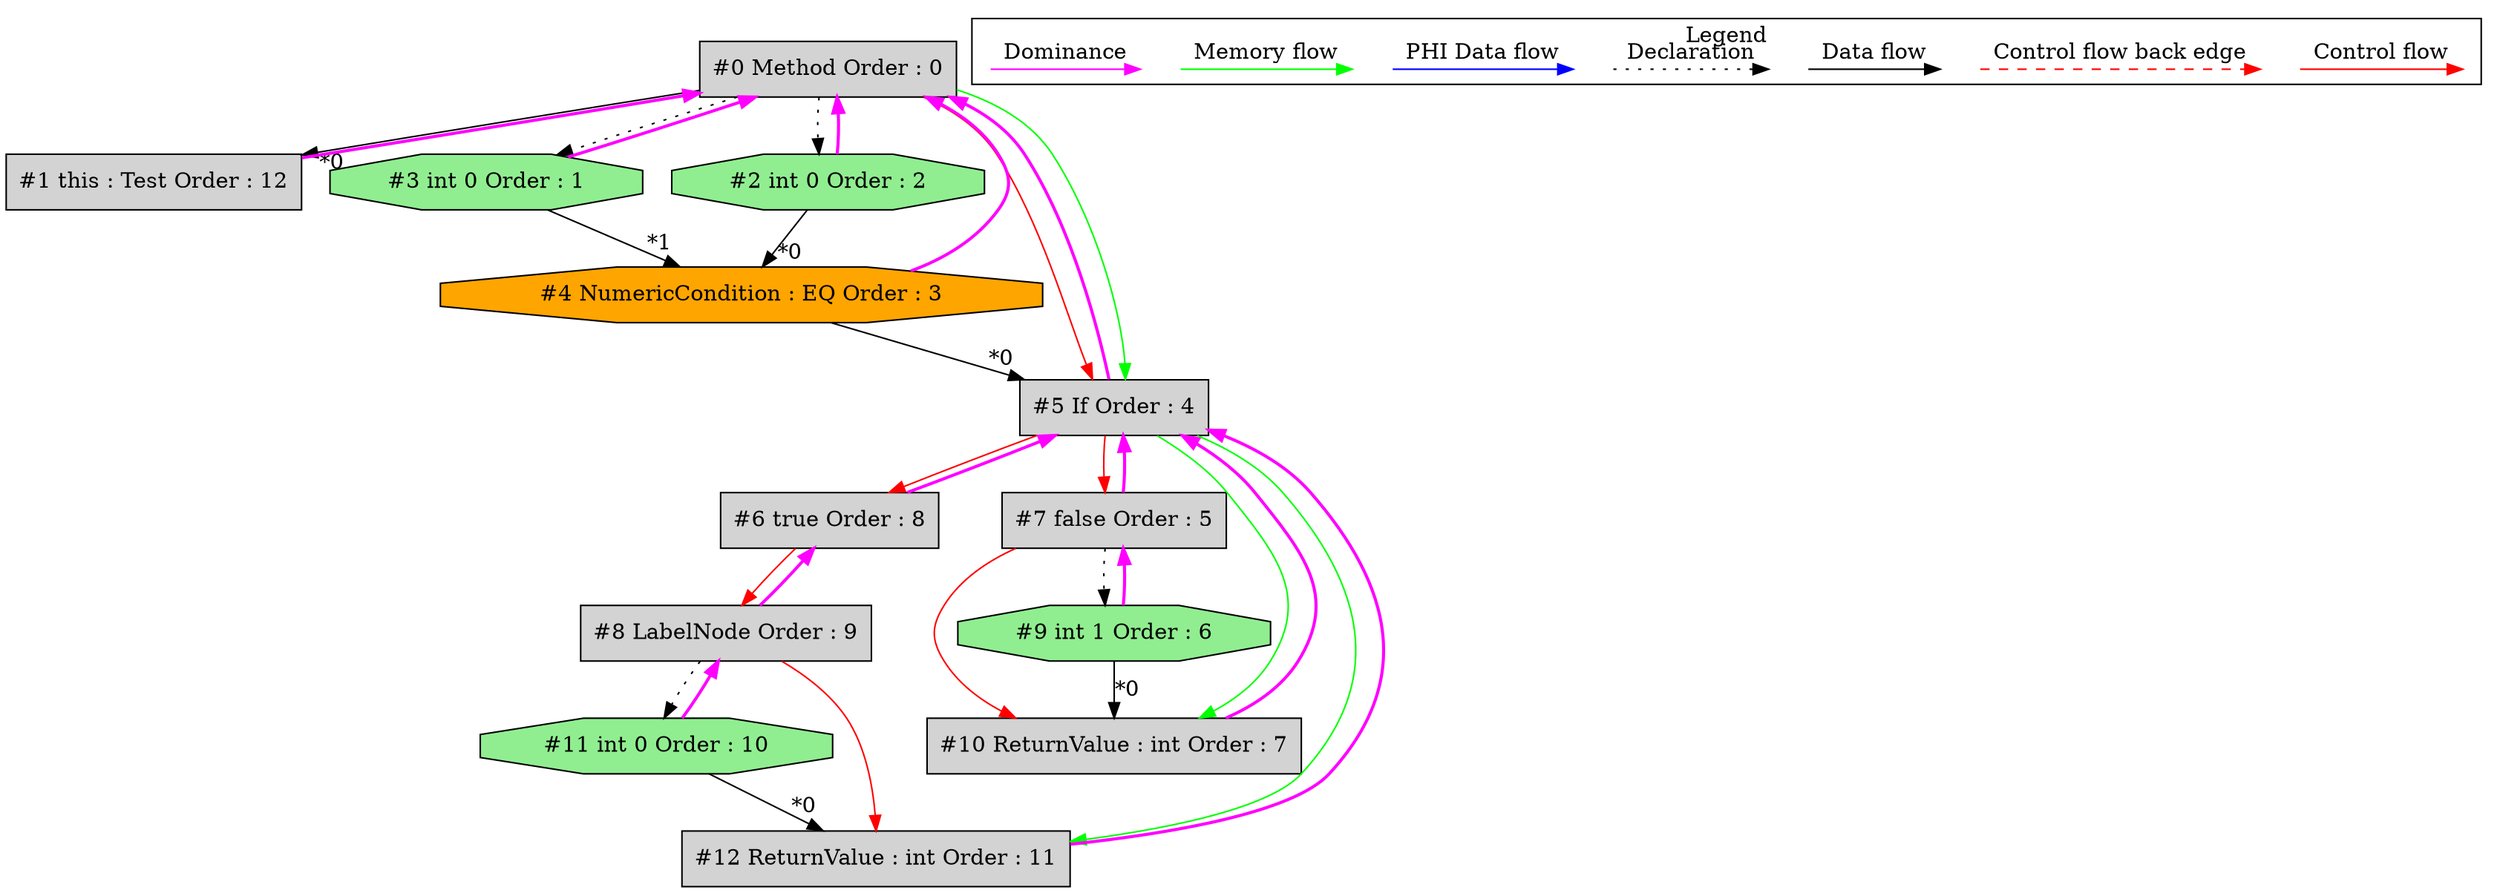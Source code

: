 digraph debugoutput {
 ordering="in";
 node0[label="#0 Method Order : 0",shape=box, fillcolor=lightgrey, style=filled];
 node1[label="#1 this : Test Order : 12",shape=box, fillcolor=lightgrey, style=filled];
 node1 -> node0[dir="forward" color="fuchsia" penwidth="2"];
 node0 -> node1[headlabel="*0", labeldistance=2];
 node2[label="#2 int 0 Order : 2",shape=octagon, fillcolor=lightgreen, style=filled];
 node2 -> node0[dir="forward" color="fuchsia" penwidth="2"];
 node0 -> node2[style=dotted];
 node3[label="#3 int 0 Order : 1",shape=octagon, fillcolor=lightgreen, style=filled];
 node3 -> node0[dir="forward" color="fuchsia" penwidth="2"];
 node0 -> node3[style=dotted];
 node4[label="#4 NumericCondition : EQ Order : 3",shape=octagon, fillcolor=orange, style=filled];
 node4 -> node0[dir="forward" color="fuchsia" penwidth="2"];
 node2 -> node4[headlabel="*0", labeldistance=2];
 node3 -> node4[headlabel="*1", labeldistance=2];
 node5[label="#5 If Order : 4",shape=box, fillcolor=lightgrey, style=filled];
 node5 -> node0[dir="forward" color="fuchsia" penwidth="2"];
 node4 -> node5[headlabel="*0", labeldistance=2];
 node0 -> node5[labeldistance=2, color=red, fontcolor=red];
 node0 -> node5[labeldistance=2, color=green, constraint=false];
 node6[label="#6 true Order : 8",shape=box, fillcolor=lightgrey, style=filled];
 node6 -> node5[dir="forward" color="fuchsia" penwidth="2"];
 node5 -> node6[labeldistance=2, color=red, fontcolor=red];
 node7[label="#7 false Order : 5",shape=box, fillcolor=lightgrey, style=filled];
 node7 -> node5[dir="forward" color="fuchsia" penwidth="2"];
 node5 -> node7[labeldistance=2, color=red, fontcolor=red];
 node8[label="#8 LabelNode Order : 9",shape=box, fillcolor=lightgrey, style=filled];
 node8 -> node6[dir="forward" color="fuchsia" penwidth="2"];
 node6 -> node8[labeldistance=2, color=red, fontcolor=red];
 node9[label="#9 int 1 Order : 6",shape=octagon, fillcolor=lightgreen, style=filled];
 node9 -> node7[dir="forward" color="fuchsia" penwidth="2"];
 node7 -> node9[style=dotted];
 node10[label="#10 ReturnValue : int Order : 7",shape=box, fillcolor=lightgrey, style=filled];
 node10 -> node5[dir="forward" color="fuchsia" penwidth="2"];
 node9 -> node10[headlabel="*0", labeldistance=2];
 node7 -> node10[labeldistance=2, color=red, fontcolor=red];
 node5 -> node10[labeldistance=2, color=green, constraint=false];
 node11[label="#11 int 0 Order : 10",shape=octagon, fillcolor=lightgreen, style=filled];
 node11 -> node8[dir="forward" color="fuchsia" penwidth="2"];
 node8 -> node11[style=dotted];
 node12[label="#12 ReturnValue : int Order : 11",shape=box, fillcolor=lightgrey, style=filled];
 node12 -> node5[dir="forward" color="fuchsia" penwidth="2"];
 node11 -> node12[headlabel="*0", labeldistance=2];
 node8 -> node12[labeldistance=2, color=red, fontcolor=red];
 node5 -> node12[labeldistance=2, color=green, constraint=false];
 subgraph cluster_000 {
  label = "Legend";
  node [shape=point]
  {
   rank=same;
   c0 [style = invis];
   c1 [style = invis];
   c2 [style = invis];
   c3 [style = invis];
   d0 [style = invis];
   d1 [style = invis];
   d2 [style = invis];
   d3 [style = invis];
   d4 [style = invis];
   d5 [style = invis];
   d6 [style = invis];
   d7 [style = invis];
   d8 [style = invis];
   d9 [style = invis];
  }
  c0 -> c1 [label="Control flow", style=solid, color=red]
  c2 -> c3 [label="Control flow back edge", style=dashed, color=red]
  d0 -> d1 [label="Data flow"]
  d2 -> d3 [label="Declaration", style=dotted]
  d4 -> d5 [label="PHI Data flow", color=blue]
  d6 -> d7 [label="Memory flow", color=green]
  d8 -> d9 [label="Dominance", color=fuchsia, style=solid]
 }

}
